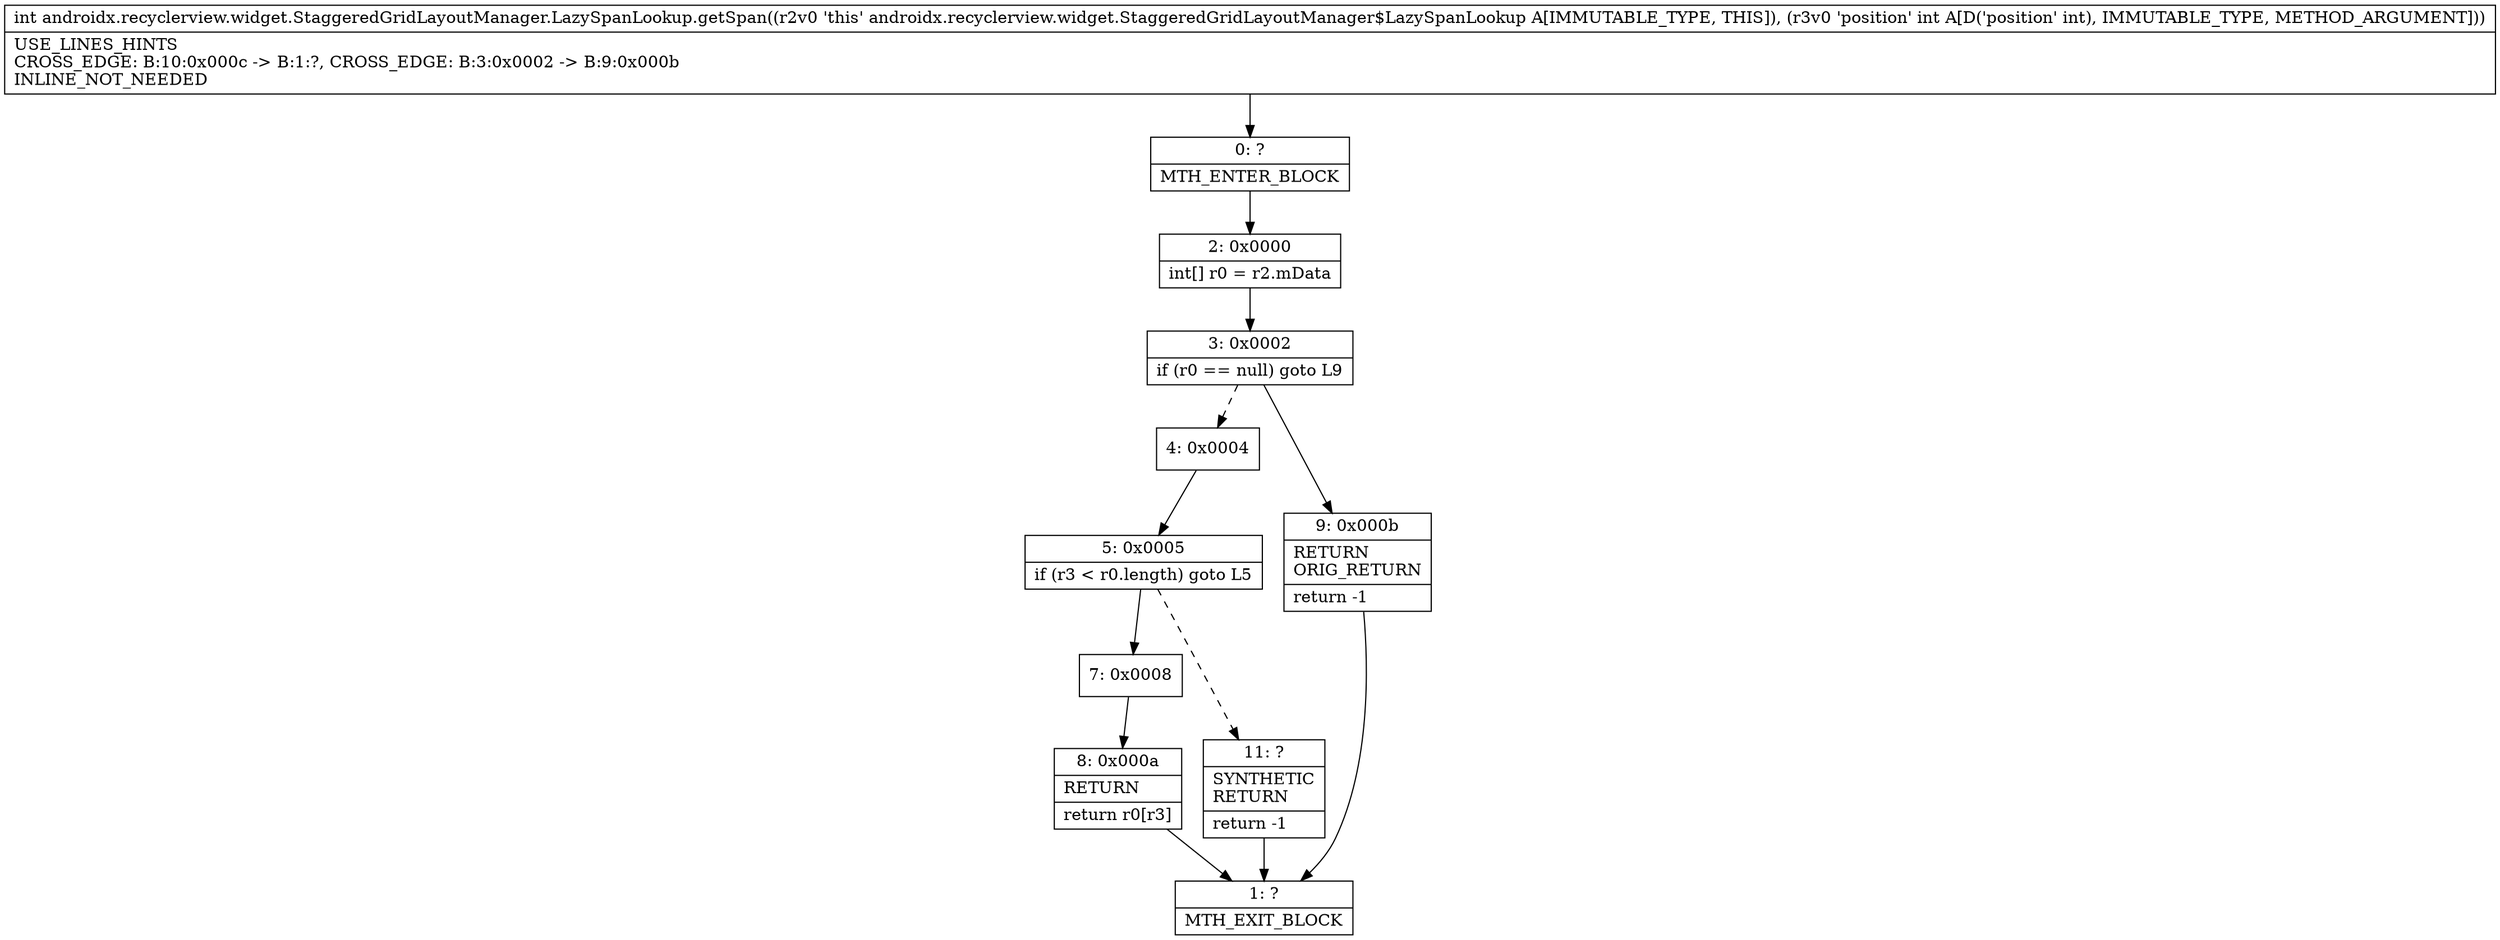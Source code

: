 digraph "CFG forandroidx.recyclerview.widget.StaggeredGridLayoutManager.LazySpanLookup.getSpan(I)I" {
Node_0 [shape=record,label="{0\:\ ?|MTH_ENTER_BLOCK\l}"];
Node_2 [shape=record,label="{2\:\ 0x0000|int[] r0 = r2.mData\l}"];
Node_3 [shape=record,label="{3\:\ 0x0002|if (r0 == null) goto L9\l}"];
Node_4 [shape=record,label="{4\:\ 0x0004}"];
Node_5 [shape=record,label="{5\:\ 0x0005|if (r3 \< r0.length) goto L5\l}"];
Node_7 [shape=record,label="{7\:\ 0x0008}"];
Node_8 [shape=record,label="{8\:\ 0x000a|RETURN\l|return r0[r3]\l}"];
Node_1 [shape=record,label="{1\:\ ?|MTH_EXIT_BLOCK\l}"];
Node_11 [shape=record,label="{11\:\ ?|SYNTHETIC\lRETURN\l|return \-1\l}"];
Node_9 [shape=record,label="{9\:\ 0x000b|RETURN\lORIG_RETURN\l|return \-1\l}"];
MethodNode[shape=record,label="{int androidx.recyclerview.widget.StaggeredGridLayoutManager.LazySpanLookup.getSpan((r2v0 'this' androidx.recyclerview.widget.StaggeredGridLayoutManager$LazySpanLookup A[IMMUTABLE_TYPE, THIS]), (r3v0 'position' int A[D('position' int), IMMUTABLE_TYPE, METHOD_ARGUMENT]))  | USE_LINES_HINTS\lCROSS_EDGE: B:10:0x000c \-\> B:1:?, CROSS_EDGE: B:3:0x0002 \-\> B:9:0x000b\lINLINE_NOT_NEEDED\l}"];
MethodNode -> Node_0;Node_0 -> Node_2;
Node_2 -> Node_3;
Node_3 -> Node_4[style=dashed];
Node_3 -> Node_9;
Node_4 -> Node_5;
Node_5 -> Node_7;
Node_5 -> Node_11[style=dashed];
Node_7 -> Node_8;
Node_8 -> Node_1;
Node_11 -> Node_1;
Node_9 -> Node_1;
}

